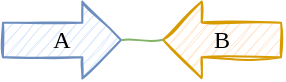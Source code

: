 <mxfile version="27.0.9" pages="3">
  <diagram name="figure" id="t0jYONLzztSq5LBu-nP4">
    <mxGraphModel dx="574" dy="342" grid="1" gridSize="10" guides="1" tooltips="1" connect="1" arrows="1" fold="1" page="1" pageScale="1" pageWidth="1169" pageHeight="827" math="0" shadow="0">
      <root>
        <mxCell id="0" />
        <mxCell id="1" parent="0" />
        <mxCell id="O0FF_Y8W4fGxAR3WIDCf-1" value="" style="shape=flexArrow;endArrow=classic;html=1;rounded=0;width=17.333;endSize=6.11;fillColor=#DAE8FC;strokeColor=#6C8EBF;sketch=1;curveFitting=1;jiggle=1;" edge="1" parent="1">
          <mxGeometry width="50" height="50" relative="1" as="geometry">
            <mxPoint x="520" y="370" as="sourcePoint" />
            <mxPoint x="580" y="370" as="targetPoint" />
          </mxGeometry>
        </mxCell>
        <mxCell id="O0FF_Y8W4fGxAR3WIDCf-2" value="" style="shape=flexArrow;endArrow=classic;html=1;rounded=0;width=17.333;endSize=6.11;fillColor=#FFE6CC;strokeColor=#D79B00;sketch=1;curveFitting=1;jiggle=1;" edge="1" parent="1">
          <mxGeometry width="50" height="50" relative="1" as="geometry">
            <mxPoint x="660" y="370" as="sourcePoint" />
            <mxPoint x="600" y="369.86" as="targetPoint" />
          </mxGeometry>
        </mxCell>
        <mxCell id="O0FF_Y8W4fGxAR3WIDCf-3" style="rounded=0;orthogonalLoop=1;jettySize=auto;html=1;disableMultiStroke=1;sketchStyle=rough;strokeColor=#82B366;strokeWidth=1;align=center;verticalAlign=middle;fontFamily=Helvetica;fontSize=11;fontColor=default;labelBackgroundColor=default;endArrow=none;endFill=0;fillColor=#D5E8D4;curved=0;sketch=1;curveFitting=1;jiggle=1;" edge="1" parent="1">
          <mxGeometry relative="1" as="geometry">
            <mxPoint x="580" y="370" as="sourcePoint" />
            <mxPoint x="600" y="370" as="targetPoint" />
          </mxGeometry>
        </mxCell>
        <mxCell id="O0FF_Y8W4fGxAR3WIDCf-5" value="A" style="text;html=1;align=center;verticalAlign=middle;whiteSpace=wrap;rounded=0;fontFamily=CMU Sans Serif;" vertex="1" parent="1">
          <mxGeometry x="535" y="360" width="30" height="20" as="geometry" />
        </mxCell>
        <mxCell id="O0FF_Y8W4fGxAR3WIDCf-7" value="B" style="text;html=1;align=center;verticalAlign=middle;whiteSpace=wrap;rounded=0;fontFamily=CMU Sans Serif;" vertex="1" parent="1">
          <mxGeometry x="615" y="360" width="30" height="20" as="geometry" />
        </mxCell>
      </root>
    </mxGraphModel>
  </diagram>
  <diagram name="UG" id="hTeURCx5V_v3xCMOekrB">
    <mxGraphModel dx="397" dy="237" grid="1" gridSize="10" guides="1" tooltips="1" connect="1" arrows="1" fold="1" page="1" pageScale="1" pageWidth="1169" pageHeight="827" math="1" shadow="0">
      <root>
        <mxCell id="89v-W_ATTURQ0PwTdRm8-0" />
        <mxCell id="89v-W_ATTURQ0PwTdRm8-1" parent="89v-W_ATTURQ0PwTdRm8-0" />
        <mxCell id="89v-W_ATTURQ0PwTdRm8-4" style="rounded=0;orthogonalLoop=1;jettySize=auto;html=1;disableMultiStroke=1;sketchStyle=rough;strokeColor=#82B366;strokeWidth=1;align=center;verticalAlign=middle;fontFamily=Helvetica;fontSize=11;fontColor=default;labelBackgroundColor=default;endArrow=none;endFill=0;fillColor=#D5E8D4;curved=0;sketch=1;curveFitting=1;jiggle=1;" edge="1" parent="89v-W_ATTURQ0PwTdRm8-1">
          <mxGeometry relative="1" as="geometry">
            <mxPoint x="580" y="370" as="sourcePoint" />
            <mxPoint x="600" y="370" as="targetPoint" />
          </mxGeometry>
        </mxCell>
        <mxCell id="89v-W_ATTURQ0PwTdRm8-5" value="A" style="text;html=1;align=center;verticalAlign=middle;whiteSpace=wrap;rounded=0;fontFamily=CMU Sans Serif;" vertex="1" parent="89v-W_ATTURQ0PwTdRm8-1">
          <mxGeometry x="535" y="380" width="30" height="20" as="geometry" />
        </mxCell>
        <mxCell id="89v-W_ATTURQ0PwTdRm8-6" value="B" style="text;html=1;align=center;verticalAlign=middle;whiteSpace=wrap;rounded=0;fontFamily=CMU Sans Serif;" vertex="1" parent="89v-W_ATTURQ0PwTdRm8-1">
          <mxGeometry x="615" y="380" width="30" height="20" as="geometry" />
        </mxCell>
        <mxCell id="bmkC67gTLp1dXNQpzP4I-2" style="rounded=0;orthogonalLoop=1;jettySize=auto;html=1;exitX=1;exitY=0.5;exitDx=0;exitDy=0;entryX=0;entryY=0.5;entryDx=0;entryDy=0;fillColor=#DAE8FC;strokeColor=#6C8EBF;endArrow=none;startFill=0;shape=link;" edge="1" parent="89v-W_ATTURQ0PwTdRm8-1" source="bmkC67gTLp1dXNQpzP4I-0" target="bmkC67gTLp1dXNQpzP4I-1">
          <mxGeometry relative="1" as="geometry" />
        </mxCell>
        <mxCell id="bmkC67gTLp1dXNQpzP4I-0" value="`A_t`" style="ellipse;whiteSpace=wrap;html=1;aspect=fixed;fillColor=#DAE8FC;strokeColor=#6C8EBF;" vertex="1" parent="89v-W_ATTURQ0PwTdRm8-1">
          <mxGeometry x="520" y="360" width="20" height="20" as="geometry" />
        </mxCell>
        <mxCell id="bmkC67gTLp1dXNQpzP4I-1" value="`A_h `" style="ellipse;whiteSpace=wrap;html=1;aspect=fixed;fillColor=#DAE8FC;strokeColor=#6C8EBF;" vertex="1" parent="89v-W_ATTURQ0PwTdRm8-1">
          <mxGeometry x="560" y="360" width="20" height="20" as="geometry" />
        </mxCell>
        <mxCell id="bmkC67gTLp1dXNQpzP4I-5" style="rounded=0;orthogonalLoop=1;jettySize=auto;html=1;exitX=1;exitY=0.5;exitDx=0;exitDy=0;entryX=0;entryY=0.5;entryDx=0;entryDy=0;fillColor=#FFE6CC;strokeColor=#D79B00;endArrow=none;startFill=0;shape=link;" edge="1" parent="89v-W_ATTURQ0PwTdRm8-1" source="bmkC67gTLp1dXNQpzP4I-3" target="bmkC67gTLp1dXNQpzP4I-4">
          <mxGeometry relative="1" as="geometry" />
        </mxCell>
        <mxCell id="bmkC67gTLp1dXNQpzP4I-3" value="`B_h `" style="ellipse;whiteSpace=wrap;html=1;aspect=fixed;fillColor=#FFE6CC;strokeColor=#D79B00;" vertex="1" parent="89v-W_ATTURQ0PwTdRm8-1">
          <mxGeometry x="600" y="360" width="20" height="20" as="geometry" />
        </mxCell>
        <mxCell id="bmkC67gTLp1dXNQpzP4I-4" value="`B_t`" style="ellipse;whiteSpace=wrap;html=1;aspect=fixed;fillColor=#FFE6CC;strokeColor=#D79B00;" vertex="1" parent="89v-W_ATTURQ0PwTdRm8-1">
          <mxGeometry x="640" y="360" width="20" height="20" as="geometry" />
        </mxCell>
      </root>
    </mxGraphModel>
  </diagram>
  <diagram name="DG" id="EYNRu3OWgJyA8N3pZ6f6">
    <mxGraphModel dx="231" dy="138" grid="1" gridSize="10" guides="1" tooltips="1" connect="1" arrows="1" fold="1" page="1" pageScale="1" pageWidth="1169" pageHeight="827" math="1" shadow="0">
      <root>
        <mxCell id="fXGhoqYGV8LI0pxiabQD-0" />
        <mxCell id="fXGhoqYGV8LI0pxiabQD-1" parent="fXGhoqYGV8LI0pxiabQD-0" />
        <mxCell id="fXGhoqYGV8LI0pxiabQD-5" style="rounded=0;orthogonalLoop=1;jettySize=auto;html=1;exitX=1;exitY=0.5;exitDx=0;exitDy=0;entryX=0;entryY=0.5;entryDx=0;entryDy=0;fillColor=#D5E8D4;strokeColor=#82B366;endArrow=none;startFill=1;startArrow=classic;" edge="1" parent="fXGhoqYGV8LI0pxiabQD-1" source="fXGhoqYGV8LI0pxiabQD-6">
          <mxGeometry relative="1" as="geometry">
            <mxPoint x="560.0" y="370" as="targetPoint" />
          </mxGeometry>
        </mxCell>
        <mxCell id="GCKRy6Qpd-lZtnZy8A7R-2" style="edgeStyle=orthogonalEdgeStyle;rounded=0;orthogonalLoop=1;jettySize=auto;html=1;exitX=1;exitY=0.5;exitDx=0;exitDy=0;entryX=0;entryY=0.5;entryDx=0;entryDy=0;fillColor=#D5E8D4;strokeColor=#82B366;" edge="1" parent="fXGhoqYGV8LI0pxiabQD-1" source="GCKRy6Qpd-lZtnZy8A7R-0" target="fXGhoqYGV8LI0pxiabQD-10">
          <mxGeometry relative="1" as="geometry" />
        </mxCell>
        <mxCell id="fXGhoqYGV8LI0pxiabQD-6" value="`A_r`" style="ellipse;whiteSpace=wrap;html=1;aspect=fixed;fillColor=#DAE8FC;strokeColor=#6C8EBF;" vertex="1" parent="fXGhoqYGV8LI0pxiabQD-1">
          <mxGeometry x="520" y="360" width="20" height="20" as="geometry" />
        </mxCell>
        <mxCell id="fXGhoqYGV8LI0pxiabQD-9" value="`B_f `" style="ellipse;whiteSpace=wrap;html=1;aspect=fixed;fillColor=#FFE6CC;strokeColor=#D79B00;" vertex="1" parent="fXGhoqYGV8LI0pxiabQD-1">
          <mxGeometry x="560" y="360" width="20" height="20" as="geometry" />
        </mxCell>
        <mxCell id="fXGhoqYGV8LI0pxiabQD-10" value="`B_r`" style="ellipse;whiteSpace=wrap;html=1;aspect=fixed;fillColor=#FFE6CC;strokeColor=#D79B00;" vertex="1" parent="fXGhoqYGV8LI0pxiabQD-1">
          <mxGeometry x="560" y="320" width="20" height="20" as="geometry" />
        </mxCell>
        <mxCell id="GCKRy6Qpd-lZtnZy8A7R-0" value="`A_f`" style="ellipse;whiteSpace=wrap;html=1;aspect=fixed;fillColor=#DAE8FC;strokeColor=#6C8EBF;" vertex="1" parent="fXGhoqYGV8LI0pxiabQD-1">
          <mxGeometry x="520" y="320" width="20" height="20" as="geometry" />
        </mxCell>
      </root>
    </mxGraphModel>
  </diagram>
</mxfile>

